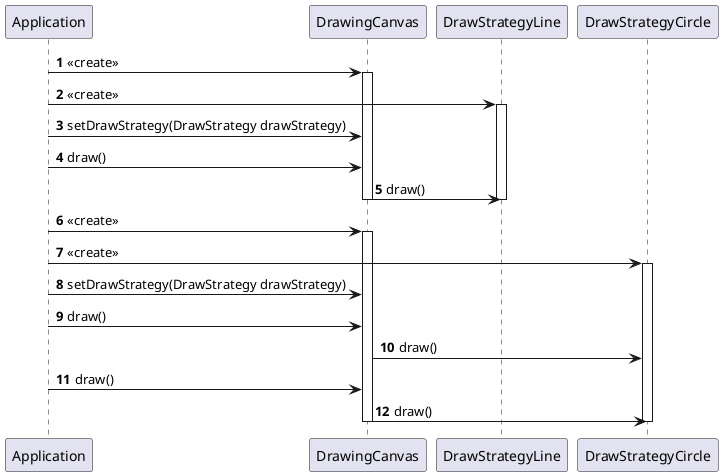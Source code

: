 @startuml
autonumber

Application -> DrawingCanvas : <<create>>
activate DrawingCanvas
Application -> DrawStrategyLine : <<create>>
activate DrawStrategyLine
Application -> DrawingCanvas : setDrawStrategy(DrawStrategy drawStrategy)
Application -> DrawingCanvas : draw()
DrawingCanvas -> DrawStrategyLine : draw()
deactivate DrawStrategyLine
deactivate DrawingCanvas
Application -> DrawingCanvas : <<create>>
activate DrawingCanvas
Application -> DrawStrategyCircle : <<create>>
activate DrawStrategyCircle
Application -> DrawingCanvas : setDrawStrategy(DrawStrategy drawStrategy)
Application -> DrawingCanvas : draw()
DrawingCanvas -> DrawStrategyCircle : draw()
Application -> DrawingCanvas : draw()
DrawingCanvas -> DrawStrategyCircle : draw()
deactivate DrawStrategyCircle
deactivate DrawingCanvas

@enduml